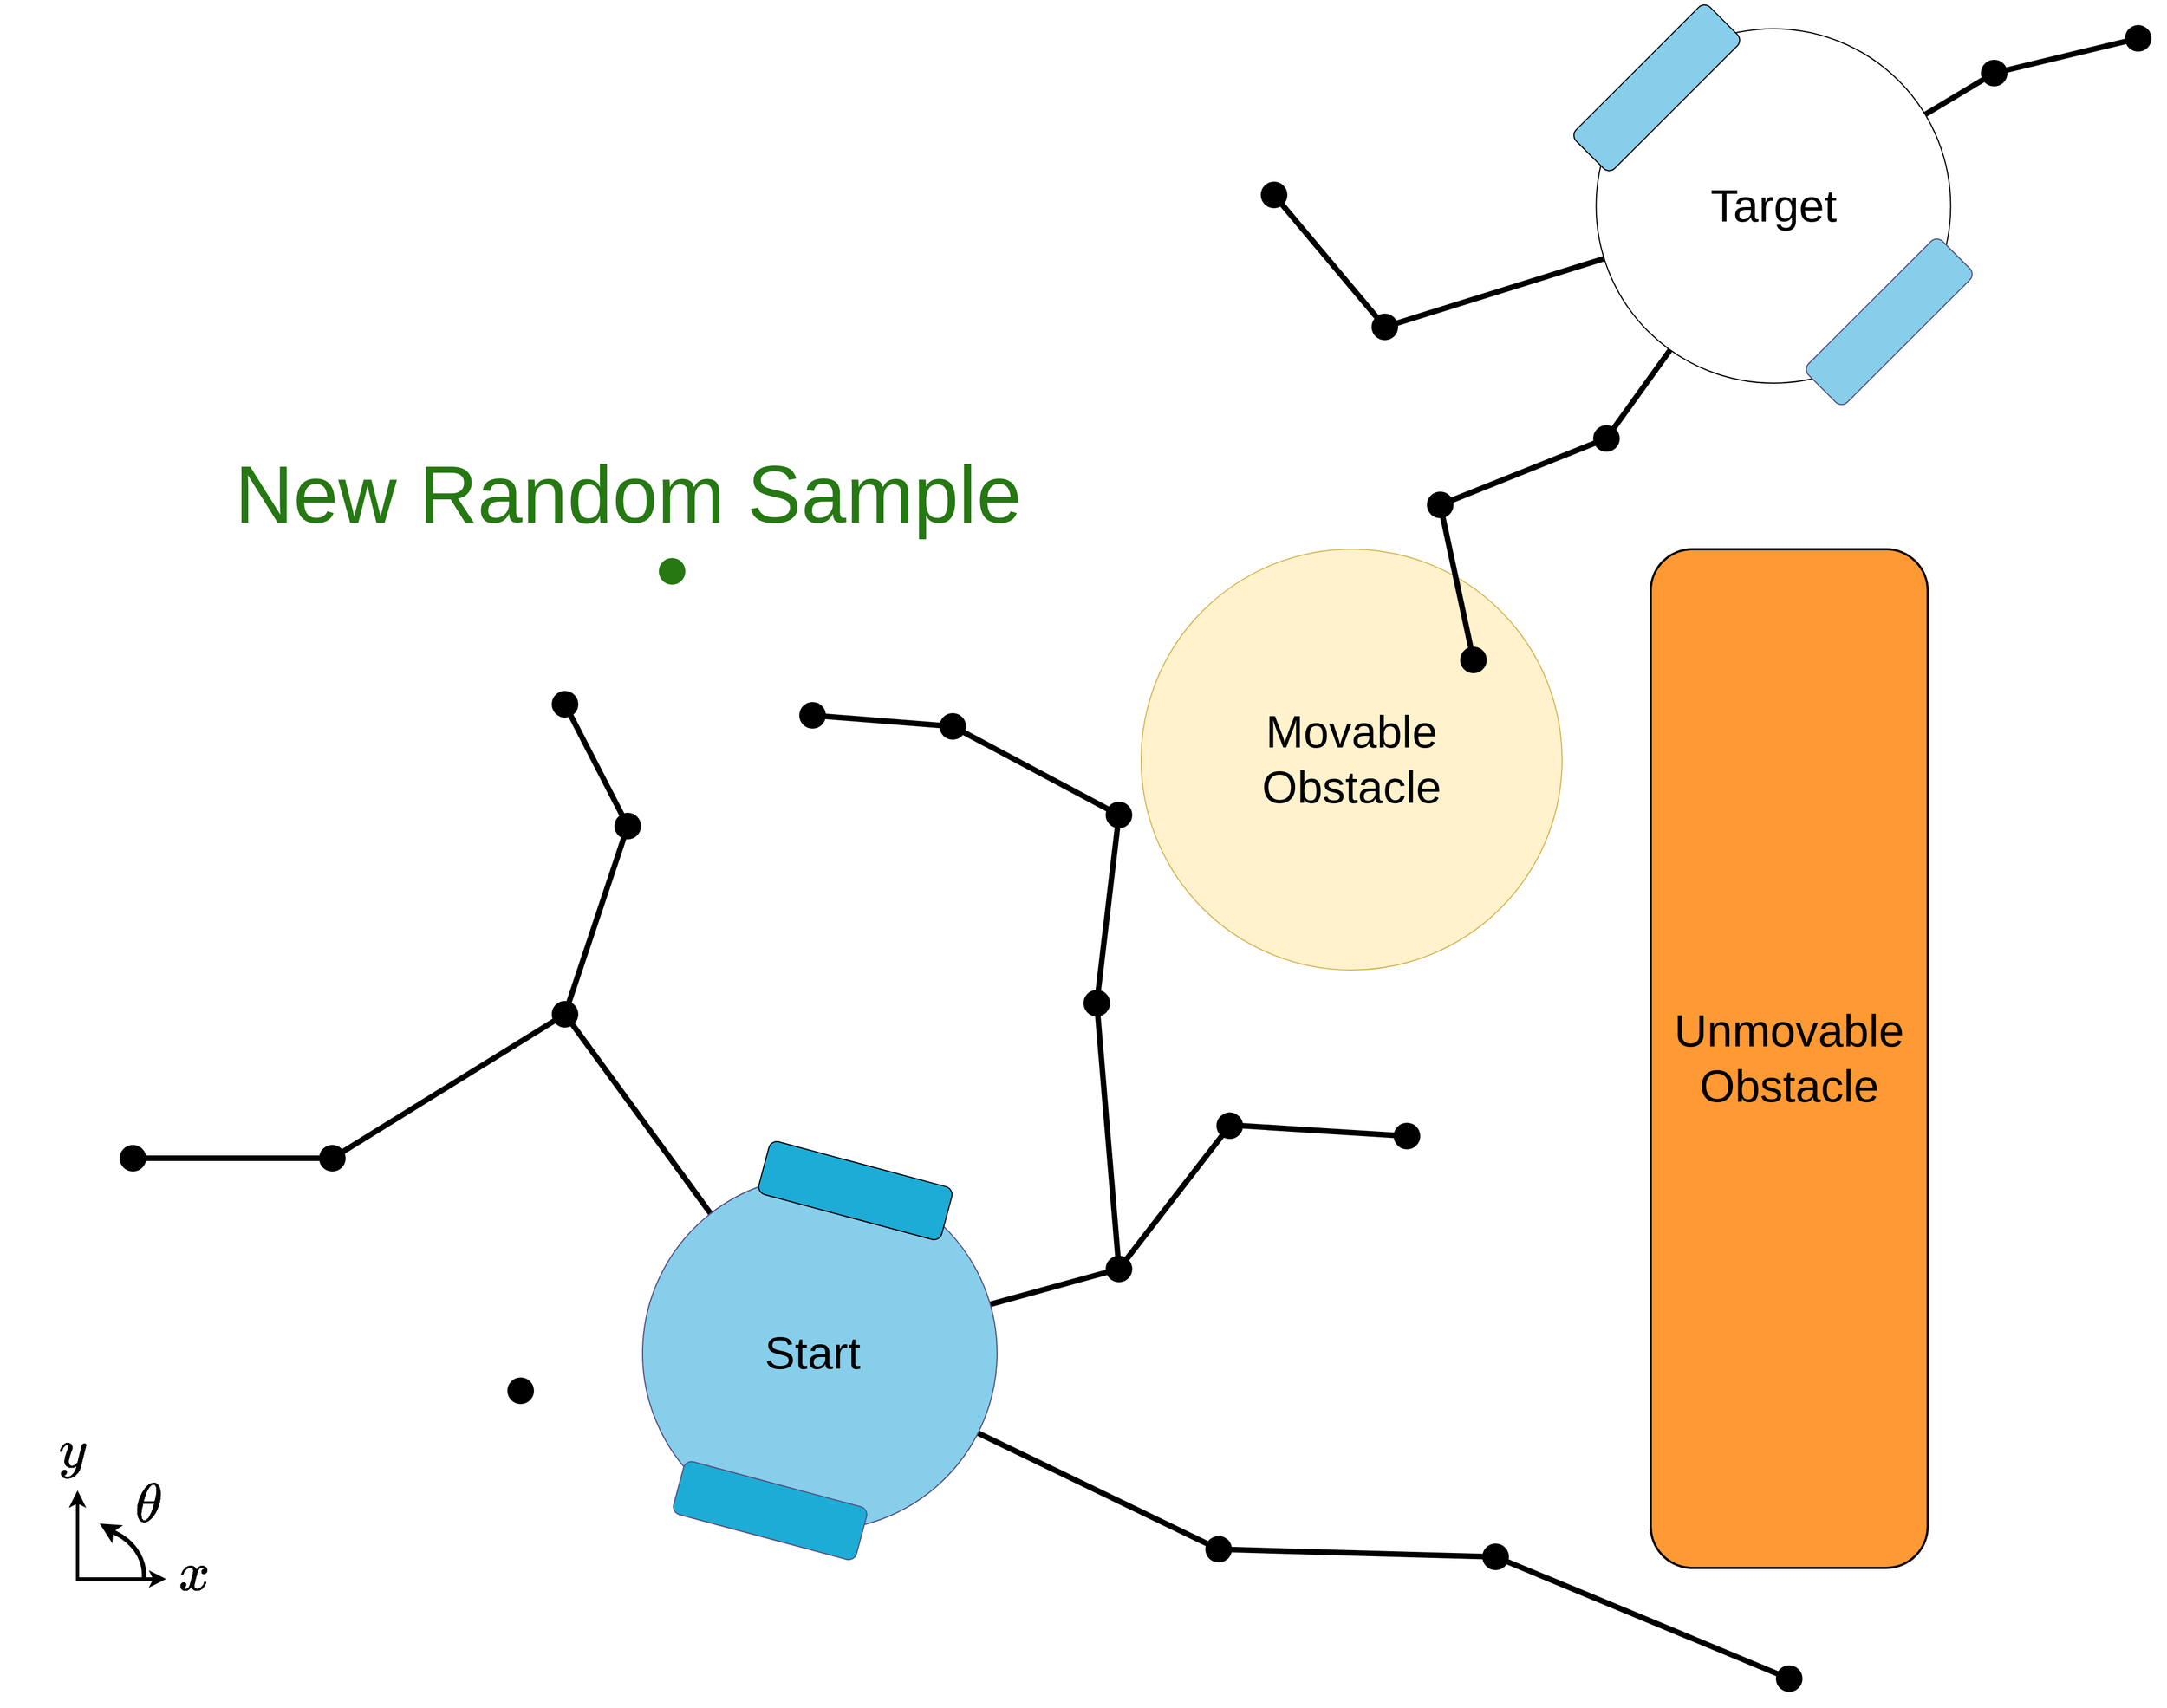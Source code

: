 <mxfile version="20.8.5" type="device"><diagram id="KiB-AufaJ31jpKkaHcrA" name="Page-1"><mxGraphModel dx="3240" dy="3382" grid="1" gridSize="10" guides="1" tooltips="1" connect="1" arrows="1" fold="1" page="1" pageScale="1" pageWidth="850" pageHeight="1100" math="1" shadow="0"><root><mxCell id="0"/><mxCell id="1" parent="0"/><mxCell id="sVk9f4SAbp3rtPKEbEiQ-156" value="" style="endArrow=none;html=1;rounded=0;fontSize=41;strokeWidth=5;" edge="1" parent="1" source="sVk9f4SAbp3rtPKEbEiQ-139" target="sVk9f4SAbp3rtPKEbEiQ-71"><mxGeometry width="50" height="50" relative="1" as="geometry"><mxPoint x="945" y="-679.27" as="sourcePoint"/><mxPoint x="655" y="-710" as="targetPoint"/><Array as="points"/></mxGeometry></mxCell><mxCell id="sVk9f4SAbp3rtPKEbEiQ-159" value="" style="endArrow=none;html=1;rounded=0;fontSize=41;strokeWidth=5;exitX=0.333;exitY=0.533;exitDx=0;exitDy=0;exitPerimeter=0;" edge="1" parent="1" source="sVk9f4SAbp3rtPKEbEiQ-140" target="sVk9f4SAbp3rtPKEbEiQ-71"><mxGeometry width="50" height="50" relative="1" as="geometry"><mxPoint x="975" y="-649.27" as="sourcePoint"/><mxPoint x="685" y="-680" as="targetPoint"/><Array as="points"/></mxGeometry></mxCell><mxCell id="sVk9f4SAbp3rtPKEbEiQ-120" value="" style="endArrow=none;html=1;rounded=0;fontSize=41;strokeWidth=5;startArrow=none;" edge="1" parent="1" source="sVk9f4SAbp3rtPKEbEiQ-118" target="sVk9f4SAbp3rtPKEbEiQ-71"><mxGeometry width="50" height="50" relative="1" as="geometry"><mxPoint x="200" y="-1080" as="sourcePoint"/><mxPoint x="-130" y="-1440" as="targetPoint"/></mxGeometry></mxCell><mxCell id="sVk9f4SAbp3rtPKEbEiQ-64" value="&lt;font style=&quot;font-size: 41px;&quot;&gt;Target&lt;br&gt;&lt;/font&gt;" style="ellipse;whiteSpace=wrap;html=1;aspect=fixed;fillColor=none;strokeWidth=1;" vertex="1" parent="1"><mxGeometry x="1130.73" y="-1970" width="320" height="320" as="geometry"/></mxCell><mxCell id="sVk9f4SAbp3rtPKEbEiQ-65" value="" style="rounded=1;whiteSpace=wrap;html=1;rotation=-45;fillColor=#87CEEB;" vertex="1" parent="1"><mxGeometry x="1100" y="-1941.34" width="170.91" height="49.27" as="geometry"/></mxCell><mxCell id="sVk9f4SAbp3rtPKEbEiQ-66" value="" style="rounded=1;whiteSpace=wrap;html=1;rotation=-45;fillColor=#87CEEB;strokeColor=#56517e;gradientColor=none;" vertex="1" parent="1"><mxGeometry x="1309.82" y="-1730" width="170.91" height="49.27" as="geometry"/></mxCell><mxCell id="sVk9f4SAbp3rtPKEbEiQ-67" value="" style="group;rotation=15;fillColor=none;" connectable="0" vertex="1" parent="1"><mxGeometry x="236.647" y="-959.353" width="370.706" height="370.706" as="geometry"/></mxCell><mxCell id="sVk9f4SAbp3rtPKEbEiQ-68" value="&lt;font style=&quot;font-size: 41px;&quot;&gt;&lt;br&gt;&lt;/font&gt;" style="ellipse;whiteSpace=wrap;html=1;aspect=fixed;fillColor=#87CEEB;strokeColor=#56517e;strokeWidth=1;rotation=25;" vertex="1" parent="sVk9f4SAbp3rtPKEbEiQ-67"><mxGeometry x="33.35" y="25.35" width="320" height="320" as="geometry"/></mxCell><mxCell id="sVk9f4SAbp3rtPKEbEiQ-69" value="" style="rounded=1;whiteSpace=wrap;html=1;rotation=15;fillColor=#1dacd6;" vertex="1" parent="sVk9f4SAbp3rtPKEbEiQ-67"><mxGeometry x="140" y="14" width="170.91" height="49.27" as="geometry"/></mxCell><mxCell id="sVk9f4SAbp3rtPKEbEiQ-70" value="" style="rounded=1;whiteSpace=wrap;html=1;rotation=15;fillColor=#1dacd6;strokeColor=#56517e;gradientColor=none;" vertex="1" parent="sVk9f4SAbp3rtPKEbEiQ-67"><mxGeometry x="63" y="303" width="170.91" height="49.27" as="geometry"/></mxCell><mxCell id="sVk9f4SAbp3rtPKEbEiQ-71" value="Start" style="text;html=1;align=center;verticalAlign=middle;resizable=0;points=[];autosize=1;strokeColor=none;fillColor=none;fontSize=41;" vertex="1" parent="1"><mxGeometry x="368.45" y="-804" width="110" height="60" as="geometry"/></mxCell><mxCell id="sVk9f4SAbp3rtPKEbEiQ-72" value="&lt;font style=&quot;font-size: 41px;&quot;&gt;Unmovable&lt;br&gt;Obstacle&lt;/font&gt;" style="rounded=1;whiteSpace=wrap;html=1;strokeWidth=2;fillColor=#FF9933;" vertex="1" parent="1"><mxGeometry x="1180" y="-1500" width="250" height="920" as="geometry"/></mxCell><mxCell id="sVk9f4SAbp3rtPKEbEiQ-73" value="" style="endArrow=classic;html=1;rounded=0;strokeWidth=3;" edge="1" parent="1"><mxGeometry width="50" height="50" relative="1" as="geometry"><mxPoint x="-240" y="-570" as="sourcePoint"/><mxPoint x="-240" y="-650" as="targetPoint"/></mxGeometry></mxCell><mxCell id="sVk9f4SAbp3rtPKEbEiQ-74" value="" style="endArrow=classic;html=1;rounded=0;strokeWidth=3;" edge="1" parent="1"><mxGeometry width="50" height="50" relative="1" as="geometry"><mxPoint x="-240" y="-570" as="sourcePoint"/><mxPoint x="-160" y="-570" as="targetPoint"/></mxGeometry></mxCell><mxCell id="sVk9f4SAbp3rtPKEbEiQ-75" value="" style="endArrow=none;html=1;rounded=0;strokeWidth=3;" edge="1" parent="1"><mxGeometry width="50" height="50" relative="1" as="geometry"><mxPoint x="-200" y="-570" as="sourcePoint"/><mxPoint x="-240" y="-610" as="targetPoint"/><Array as="points"><mxPoint x="-240" y="-570"/></Array></mxGeometry></mxCell><mxCell id="sVk9f4SAbp3rtPKEbEiQ-76" value="&lt;font style=&quot;font-size: 42px;&quot;&gt;$$y$$&lt;/font&gt;" style="text;html=1;align=center;verticalAlign=middle;resizable=0;points=[];autosize=1;strokeColor=none;fillColor=none;strokeWidth=6;" vertex="1" parent="1"><mxGeometry x="-310" y="-700" width="130" height="30" as="geometry"/></mxCell><mxCell id="sVk9f4SAbp3rtPKEbEiQ-77" value="" style="curved=1;endArrow=classic;html=1;rounded=0;strokeWidth=4;exitX=0.759;exitY=0.073;exitDx=0;exitDy=0;exitPerimeter=0;" edge="1" parent="1" source="sVk9f4SAbp3rtPKEbEiQ-78"><mxGeometry width="50" height="50" relative="1" as="geometry"><mxPoint x="-200" y="-600" as="sourcePoint"/><mxPoint x="-220" y="-620" as="targetPoint"/><Array as="points"/></mxGeometry></mxCell><mxCell id="sVk9f4SAbp3rtPKEbEiQ-78" value="" style="verticalLabelPosition=bottom;verticalAlign=top;html=1;shape=mxgraph.basic.arc;strokeColor=#000000;strokeWidth=4;startAngle=0.063;endAngle=0.264;shadow=0;" vertex="1" parent="1"><mxGeometry x="-280" y="-616.83" width="100" height="86.35" as="geometry"/></mxCell><mxCell id="sVk9f4SAbp3rtPKEbEiQ-79" value="&lt;span style=&quot;color: rgb(0, 0, 0); font-family: Helvetica; font-size: 42px; font-style: normal; font-variant-ligatures: normal; font-variant-caps: normal; font-weight: 400; letter-spacing: normal; orphans: 2; text-align: center; text-indent: 0px; text-transform: none; widows: 2; word-spacing: 0px; -webkit-text-stroke-width: 0px; background-color: rgb(248, 249, 250); text-decoration-thickness: initial; text-decoration-style: initial; text-decoration-color: initial; float: none; display: inline !important;&quot;&gt;$$\theta$$&lt;/span&gt;" style="text;whiteSpace=wrap;html=1;fontSize=42;strokeWidth=1;" vertex="1" parent="1"><mxGeometry x="-190" y="-710" width="45" height="50" as="geometry"/></mxCell><mxCell id="sVk9f4SAbp3rtPKEbEiQ-80" value="&lt;font style=&quot;font-size: 42px;&quot;&gt;$$x$$&lt;/font&gt;" style="text;html=1;align=center;verticalAlign=middle;resizable=0;points=[];autosize=1;strokeColor=none;fillColor=none;strokeWidth=2;" vertex="1" parent="1"><mxGeometry x="-200" y="-588.65" width="130" height="30" as="geometry"/></mxCell><mxCell id="sVk9f4SAbp3rtPKEbEiQ-113" value="&lt;font style=&quot;font-size: 41px;&quot;&gt;Movable&lt;br&gt;Obstacle&lt;/font&gt;" style="ellipse;whiteSpace=wrap;html=1;aspect=fixed;fillColor=#fff2cc;strokeColor=#d6b656;" vertex="1" parent="1"><mxGeometry x="720" y="-1500" width="380" height="380" as="geometry"/></mxCell><mxCell id="sVk9f4SAbp3rtPKEbEiQ-128" value="" style="endArrow=none;html=1;rounded=0;fontSize=41;entryX=0.45;entryY=0.6;entryDx=0;entryDy=0;entryPerimeter=0;strokeWidth=5;" edge="1" parent="1" source="sVk9f4SAbp3rtPKEbEiQ-137" target="sVk9f4SAbp3rtPKEbEiQ-144"><mxGeometry width="50" height="50" relative="1" as="geometry"><mxPoint x="510" y="-1860" as="sourcePoint"/><mxPoint x="390" y="-1744.63" as="targetPoint"/></mxGeometry></mxCell><mxCell id="sVk9f4SAbp3rtPKEbEiQ-130" value="" style="endArrow=none;html=1;rounded=0;fontSize=41;strokeWidth=5;" edge="1" parent="1" target="sVk9f4SAbp3rtPKEbEiQ-118"><mxGeometry width="50" height="50" relative="1" as="geometry"><mxPoint x="200" y="-1080" as="sourcePoint"/><mxPoint x="401.543" y="-804" as="targetPoint"/></mxGeometry></mxCell><mxCell id="sVk9f4SAbp3rtPKEbEiQ-118" value="" style="shape=waypoint;sketch=0;fillStyle=solid;size=6;pointerEvents=1;points=[];fillColor=none;resizable=0;rotatable=0;perimeter=centerPerimeter;snapToPoint=1;fontSize=41;strokeColor=#000000;strokeWidth=10;" vertex="1" parent="1"><mxGeometry x="180" y="-1100" width="40" height="40" as="geometry"/></mxCell><mxCell id="sVk9f4SAbp3rtPKEbEiQ-132" value="" style="shape=waypoint;sketch=0;fillStyle=solid;size=6;pointerEvents=1;points=[];fillColor=none;resizable=0;rotatable=0;perimeter=centerPerimeter;snapToPoint=1;fontSize=41;strokeColor=#000000;strokeWidth=10;" vertex="1" parent="1"><mxGeometry x="-210" y="-970" width="40" height="40" as="geometry"/></mxCell><mxCell id="sVk9f4SAbp3rtPKEbEiQ-133" value="" style="shape=waypoint;sketch=0;fillStyle=solid;size=6;pointerEvents=1;points=[];fillColor=none;resizable=0;rotatable=0;perimeter=centerPerimeter;snapToPoint=1;fontSize=41;strokeColor=#000000;strokeWidth=10;" vertex="1" parent="1"><mxGeometry x="-30" y="-970" width="40" height="40" as="geometry"/></mxCell><mxCell id="sVk9f4SAbp3rtPKEbEiQ-136" value="" style="shape=waypoint;sketch=0;fillStyle=solid;size=6;pointerEvents=1;points=[];fillColor=none;resizable=0;rotatable=0;perimeter=centerPerimeter;snapToPoint=1;fontSize=41;strokeColor=#000000;strokeWidth=10;" vertex="1" parent="1"><mxGeometry x="920" y="-1720.73" width="40" height="40" as="geometry"/></mxCell><mxCell id="sVk9f4SAbp3rtPKEbEiQ-137" value="" style="shape=waypoint;sketch=0;fillStyle=solid;size=6;pointerEvents=1;points=[];fillColor=none;resizable=0;rotatable=0;perimeter=centerPerimeter;snapToPoint=1;fontSize=41;strokeColor=#000000;strokeWidth=10;" vertex="1" parent="1"><mxGeometry x="1600" y="-1981.34" width="40" height="40" as="geometry"/></mxCell><mxCell id="sVk9f4SAbp3rtPKEbEiQ-139" value="" style="shape=waypoint;sketch=0;fillStyle=solid;size=6;pointerEvents=1;points=[];fillColor=none;resizable=0;rotatable=0;perimeter=centerPerimeter;snapToPoint=1;fontSize=41;strokeColor=#000000;strokeWidth=10;" vertex="1" parent="1"><mxGeometry x="770" y="-616.83" width="40" height="40" as="geometry"/></mxCell><mxCell id="sVk9f4SAbp3rtPKEbEiQ-140" value="" style="shape=waypoint;sketch=0;fillStyle=solid;size=6;pointerEvents=1;points=[];fillColor=none;resizable=0;rotatable=0;perimeter=centerPerimeter;snapToPoint=1;fontSize=41;strokeColor=#000000;strokeWidth=10;" vertex="1" parent="1"><mxGeometry x="680" y="-870" width="40" height="40" as="geometry"/></mxCell><mxCell id="sVk9f4SAbp3rtPKEbEiQ-141" value="" style="shape=waypoint;sketch=0;fillStyle=solid;size=6;pointerEvents=1;points=[];fillColor=none;resizable=0;rotatable=0;perimeter=centerPerimeter;snapToPoint=1;fontSize=41;strokeColor=#000000;strokeWidth=10;" vertex="1" parent="1"><mxGeometry x="1285" y="-500" width="40" height="40" as="geometry"/></mxCell><mxCell id="sVk9f4SAbp3rtPKEbEiQ-142" value="" style="shape=waypoint;sketch=0;fillStyle=solid;size=6;pointerEvents=1;points=[];fillColor=none;resizable=0;rotatable=0;perimeter=centerPerimeter;snapToPoint=1;fontSize=41;strokeColor=#000000;strokeWidth=10;" vertex="1" parent="1"><mxGeometry x="1020" y="-610" width="40" height="40" as="geometry"/></mxCell><mxCell id="sVk9f4SAbp3rtPKEbEiQ-143" value="" style="shape=waypoint;sketch=0;fillStyle=solid;size=6;pointerEvents=1;points=[];fillColor=none;resizable=0;rotatable=0;perimeter=centerPerimeter;snapToPoint=1;fontSize=41;strokeColor=#000000;strokeWidth=10;" vertex="1" parent="1"><mxGeometry x="1120" y="-1620" width="40" height="40" as="geometry"/></mxCell><mxCell id="sVk9f4SAbp3rtPKEbEiQ-144" value="" style="shape=waypoint;sketch=0;fillStyle=solid;size=6;pointerEvents=1;points=[];fillColor=none;resizable=0;rotatable=0;perimeter=centerPerimeter;snapToPoint=1;fontSize=41;strokeColor=#000000;strokeWidth=10;" vertex="1" parent="1"><mxGeometry x="1470" y="-1950" width="40" height="40" as="geometry"/></mxCell><mxCell id="sVk9f4SAbp3rtPKEbEiQ-145" value="" style="shape=waypoint;sketch=0;fillStyle=solid;size=6;pointerEvents=1;points=[];fillColor=none;resizable=0;rotatable=0;perimeter=centerPerimeter;snapToPoint=1;fontSize=41;strokeColor=#000000;strokeWidth=10;" vertex="1" parent="1"><mxGeometry x="1000" y="-1420" width="40" height="40" as="geometry"/></mxCell><mxCell id="sVk9f4SAbp3rtPKEbEiQ-146" value="" style="shape=waypoint;sketch=0;fillStyle=solid;size=6;pointerEvents=1;points=[];fillColor=none;resizable=0;rotatable=0;perimeter=centerPerimeter;snapToPoint=1;fontSize=41;strokeColor=#000000;strokeWidth=10;" vertex="1" parent="1"><mxGeometry x="970" y="-1560" width="40" height="40" as="geometry"/></mxCell><mxCell id="sVk9f4SAbp3rtPKEbEiQ-147" value="" style="shape=waypoint;sketch=0;fillStyle=solid;size=6;pointerEvents=1;points=[];fillColor=none;resizable=0;rotatable=0;perimeter=centerPerimeter;snapToPoint=1;fontSize=41;strokeColor=#000000;strokeWidth=10;" vertex="1" parent="1"><mxGeometry x="180" y="-1380" width="40" height="40" as="geometry"/></mxCell><mxCell id="sVk9f4SAbp3rtPKEbEiQ-148" value="" style="endArrow=none;html=1;rounded=0;fontSize=41;strokeWidth=5;startArrow=none;exitX=0;exitY=0.05;exitDx=0;exitDy=0;exitPerimeter=0;" edge="1" parent="1" source="sVk9f4SAbp3rtPKEbEiQ-143" target="sVk9f4SAbp3rtPKEbEiQ-64"><mxGeometry width="50" height="50" relative="1" as="geometry"><mxPoint x="210" y="-1070" as="sourcePoint"/><mxPoint x="411.543" y="-794" as="targetPoint"/></mxGeometry></mxCell><mxCell id="sVk9f4SAbp3rtPKEbEiQ-152" value="" style="endArrow=none;html=1;rounded=0;fontSize=41;entryX=0.678;entryY=0.385;entryDx=0;entryDy=0;entryPerimeter=0;strokeWidth=5;exitX=0.428;exitY=0.503;exitDx=0;exitDy=0;exitPerimeter=0;" edge="1" parent="1" source="sVk9f4SAbp3rtPKEbEiQ-143" target="sVk9f4SAbp3rtPKEbEiQ-146"><mxGeometry width="50" height="50" relative="1" as="geometry"><mxPoint x="880" y="-1819.27" as="sourcePoint"/><mxPoint x="590" y="-1850.0" as="targetPoint"/><Array as="points"/></mxGeometry></mxCell><mxCell id="sVk9f4SAbp3rtPKEbEiQ-153" value="" style="endArrow=none;html=1;rounded=0;fontSize=41;strokeWidth=5;startArrow=none;" edge="1" parent="1" source="sVk9f4SAbp3rtPKEbEiQ-138"><mxGeometry width="50" height="50" relative="1" as="geometry"><mxPoint x="890" y="-1809.27" as="sourcePoint"/><mxPoint x="840" y="-1820" as="targetPoint"/><Array as="points"><mxPoint x="840" y="-1820"/></Array></mxGeometry></mxCell><mxCell id="sVk9f4SAbp3rtPKEbEiQ-154" value="" style="endArrow=none;html=1;rounded=0;fontSize=41;strokeWidth=5;" edge="1" parent="1" source="sVk9f4SAbp3rtPKEbEiQ-144" target="sVk9f4SAbp3rtPKEbEiQ-64"><mxGeometry width="50" height="50" relative="1" as="geometry"><mxPoint x="900" y="-1799.27" as="sourcePoint"/><mxPoint x="610" y="-1830.0" as="targetPoint"/><Array as="points"/></mxGeometry></mxCell><mxCell id="sVk9f4SAbp3rtPKEbEiQ-155" value="" style="endArrow=none;html=1;rounded=0;fontSize=41;entryX=0.604;entryY=0.492;entryDx=0;entryDy=0;entryPerimeter=0;strokeWidth=5;" edge="1" parent="1" source="sVk9f4SAbp3rtPKEbEiQ-64" target="sVk9f4SAbp3rtPKEbEiQ-136"><mxGeometry width="50" height="50" relative="1" as="geometry"><mxPoint x="910" y="-1789.27" as="sourcePoint"/><mxPoint x="620" y="-1820.0" as="targetPoint"/><Array as="points"/></mxGeometry></mxCell><mxCell id="sVk9f4SAbp3rtPKEbEiQ-157" value="" style="endArrow=none;html=1;rounded=0;fontSize=41;strokeWidth=5;" edge="1" parent="1" source="sVk9f4SAbp3rtPKEbEiQ-142" target="sVk9f4SAbp3rtPKEbEiQ-139"><mxGeometry width="50" height="50" relative="1" as="geometry"><mxPoint x="955" y="-669.27" as="sourcePoint"/><mxPoint x="665" y="-700" as="targetPoint"/><Array as="points"/></mxGeometry></mxCell><mxCell id="sVk9f4SAbp3rtPKEbEiQ-160" value="" style="endArrow=none;html=1;rounded=0;fontSize=41;entryX=0.458;entryY=0.783;entryDx=0;entryDy=0;entryPerimeter=0;strokeWidth=5;" edge="1" parent="1" source="sVk9f4SAbp3rtPKEbEiQ-141" target="sVk9f4SAbp3rtPKEbEiQ-142"><mxGeometry width="50" height="50" relative="1" as="geometry"><mxPoint x="985" y="-639.27" as="sourcePoint"/><mxPoint x="695" y="-670" as="targetPoint"/><Array as="points"/></mxGeometry></mxCell><mxCell id="sVk9f4SAbp3rtPKEbEiQ-161" value="" style="endArrow=none;html=1;rounded=0;fontSize=41;entryX=0.825;entryY=1.136;entryDx=0;entryDy=0;entryPerimeter=0;strokeWidth=5;exitX=0.575;exitY=1.207;exitDx=0;exitDy=0;exitPerimeter=0;" edge="1" parent="1" source="sVk9f4SAbp3rtPKEbEiQ-146" target="sVk9f4SAbp3rtPKEbEiQ-145"><mxGeometry width="50" height="50" relative="1" as="geometry"><mxPoint x="995" y="-629.27" as="sourcePoint"/><mxPoint x="705" y="-660" as="targetPoint"/><Array as="points"/></mxGeometry></mxCell><mxCell id="sVk9f4SAbp3rtPKEbEiQ-162" value="" style="endArrow=none;html=1;rounded=0;fontSize=41;strokeWidth=5;startArrow=none;" edge="1" parent="1" target="sVk9f4SAbp3rtPKEbEiQ-133"><mxGeometry width="50" height="50" relative="1" as="geometry"><mxPoint x="-200" y="-950" as="sourcePoint"/><mxPoint x="411.543" y="-794.0" as="targetPoint"/></mxGeometry></mxCell><mxCell id="sVk9f4SAbp3rtPKEbEiQ-163" value="" style="endArrow=none;html=1;rounded=0;fontSize=41;strokeWidth=5;startArrow=none;" edge="1" parent="1" source="sVk9f4SAbp3rtPKEbEiQ-133" target="sVk9f4SAbp3rtPKEbEiQ-118"><mxGeometry width="50" height="50" relative="1" as="geometry"><mxPoint x="220" y="-1060" as="sourcePoint"/><mxPoint x="421.543" y="-784.0" as="targetPoint"/></mxGeometry></mxCell><mxCell id="sVk9f4SAbp3rtPKEbEiQ-164" value="" style="endArrow=none;html=1;rounded=0;fontSize=41;strokeWidth=5;startArrow=none;entryX=0.484;entryY=0.57;entryDx=0;entryDy=0;entryPerimeter=0;" edge="1" parent="1" source="sVk9f4SAbp3rtPKEbEiQ-118" target="sVk9f4SAbp3rtPKEbEiQ-135"><mxGeometry width="50" height="50" relative="1" as="geometry"><mxPoint x="230" y="-1050" as="sourcePoint"/><mxPoint x="270" y="-1240" as="targetPoint"/></mxGeometry></mxCell><mxCell id="sVk9f4SAbp3rtPKEbEiQ-165" value="" style="endArrow=none;html=1;rounded=0;fontSize=41;strokeWidth=5;startArrow=none;exitDx=0;exitDy=0;exitPerimeter=0;" edge="1" parent="1" source="sVk9f4SAbp3rtPKEbEiQ-135"><mxGeometry width="50" height="50" relative="1" as="geometry"><mxPoint x="240" y="-1040" as="sourcePoint"/><mxPoint x="260" y="-1240" as="targetPoint"/></mxGeometry></mxCell><mxCell id="sVk9f4SAbp3rtPKEbEiQ-167" value="" style="endArrow=none;html=1;rounded=0;fontSize=41;strokeWidth=5;startArrow=none;" edge="1" parent="1" target="sVk9f4SAbp3rtPKEbEiQ-135"><mxGeometry width="50" height="50" relative="1" as="geometry"><mxPoint x="200" y="-1360" as="sourcePoint"/><mxPoint x="260" y="-1240" as="targetPoint"/></mxGeometry></mxCell><mxCell id="sVk9f4SAbp3rtPKEbEiQ-135" value="" style="shape=waypoint;sketch=0;fillStyle=solid;size=6;pointerEvents=1;points=[];fillColor=none;resizable=0;rotatable=0;perimeter=centerPerimeter;snapToPoint=1;fontSize=41;strokeColor=#000000;strokeWidth=10;" vertex="1" parent="1"><mxGeometry x="236.65" y="-1270" width="40" height="40" as="geometry"/></mxCell><mxCell id="sVk9f4SAbp3rtPKEbEiQ-168" value="" style="endArrow=none;html=1;rounded=0;fontSize=41;strokeWidth=5;" edge="1" parent="1" source="sVk9f4SAbp3rtPKEbEiQ-136" target="sVk9f4SAbp3rtPKEbEiQ-138"><mxGeometry width="50" height="50" relative="1" as="geometry"><mxPoint x="940" y="-1700.73" as="sourcePoint"/><mxPoint x="850" y="-1790" as="targetPoint"/><Array as="points"/></mxGeometry></mxCell><mxCell id="sVk9f4SAbp3rtPKEbEiQ-138" value="" style="shape=waypoint;sketch=0;fillStyle=solid;size=6;pointerEvents=1;points=[];fillColor=none;resizable=0;rotatable=0;perimeter=centerPerimeter;snapToPoint=1;fontSize=41;strokeColor=#000000;strokeWidth=10;" vertex="1" parent="1"><mxGeometry x="820" y="-1840" width="40" height="40" as="geometry"/></mxCell><mxCell id="sVk9f4SAbp3rtPKEbEiQ-169" value="" style="shape=waypoint;sketch=0;fillStyle=solid;size=6;pointerEvents=1;points=[];fillColor=none;resizable=0;rotatable=0;perimeter=centerPerimeter;snapToPoint=1;fontSize=41;strokeColor=#267813;strokeWidth=10;" vertex="1" parent="1"><mxGeometry x="276.65" y="-1500" width="40" height="40" as="geometry"/></mxCell><mxCell id="sVk9f4SAbp3rtPKEbEiQ-170" value="&lt;div style=&quot;text-align: center;&quot;&gt;&lt;span style=&quot;background-color: initial;&quot;&gt;&lt;font color=&quot;#267813&quot; style=&quot;font-size: 73px;&quot;&gt;New Random Sample&lt;/font&gt;&lt;/span&gt;&lt;/div&gt;" style="text;whiteSpace=wrap;html=1;fontSize=41;" vertex="1" parent="1"><mxGeometry x="-100" y="-1600" width="880" height="70" as="geometry"/></mxCell><mxCell id="sVk9f4SAbp3rtPKEbEiQ-172" value="" style="shape=waypoint;sketch=0;fillStyle=solid;size=6;pointerEvents=1;points=[];fillColor=none;resizable=0;rotatable=0;perimeter=centerPerimeter;snapToPoint=1;fontSize=41;strokeColor=#000000;strokeWidth=10;" vertex="1" parent="1"><mxGeometry x="780" y="-999.35" width="40" height="40" as="geometry"/></mxCell><mxCell id="sVk9f4SAbp3rtPKEbEiQ-175" value="" style="shape=waypoint;sketch=0;fillStyle=solid;size=6;pointerEvents=1;points=[];fillColor=none;resizable=0;rotatable=0;perimeter=centerPerimeter;snapToPoint=1;fontSize=41;strokeColor=#000000;strokeWidth=10;" vertex="1" parent="1"><mxGeometry x="940" y="-990" width="40" height="40" as="geometry"/></mxCell><mxCell id="sVk9f4SAbp3rtPKEbEiQ-176" value="" style="shape=waypoint;sketch=0;fillStyle=solid;size=6;pointerEvents=1;points=[];fillColor=none;resizable=0;rotatable=0;perimeter=centerPerimeter;snapToPoint=1;fontSize=41;strokeColor=#000000;strokeWidth=10;" vertex="1" parent="1"><mxGeometry x="140" y="-760" width="40" height="40" as="geometry"/></mxCell><mxCell id="sVk9f4SAbp3rtPKEbEiQ-177" value="" style="shape=waypoint;sketch=0;fillStyle=solid;size=6;pointerEvents=1;points=[];fillColor=none;resizable=0;rotatable=0;perimeter=centerPerimeter;snapToPoint=1;fontSize=41;strokeColor=#000000;strokeWidth=10;" vertex="1" parent="1"><mxGeometry x="660" y="-1110" width="40" height="40" as="geometry"/></mxCell><mxCell id="sVk9f4SAbp3rtPKEbEiQ-178" value="" style="shape=waypoint;sketch=0;fillStyle=solid;size=6;pointerEvents=1;points=[];fillColor=none;resizable=0;rotatable=0;perimeter=centerPerimeter;snapToPoint=1;fontSize=41;strokeColor=#000000;strokeWidth=10;" vertex="1" parent="1"><mxGeometry x="680" y="-1280" width="40" height="40" as="geometry"/></mxCell><mxCell id="sVk9f4SAbp3rtPKEbEiQ-179" value="" style="shape=waypoint;sketch=0;fillStyle=solid;size=6;pointerEvents=1;points=[];fillColor=none;resizable=0;rotatable=0;perimeter=centerPerimeter;snapToPoint=1;fontSize=41;strokeColor=#000000;strokeWidth=10;" vertex="1" parent="1"><mxGeometry x="403.45" y="-1370" width="40" height="40" as="geometry"/></mxCell><mxCell id="sVk9f4SAbp3rtPKEbEiQ-180" value="" style="shape=waypoint;sketch=0;fillStyle=solid;size=6;pointerEvents=1;points=[];fillColor=none;resizable=0;rotatable=0;perimeter=centerPerimeter;snapToPoint=1;fontSize=41;strokeColor=#000000;strokeWidth=10;" vertex="1" parent="1"><mxGeometry x="530" y="-1360" width="40" height="40" as="geometry"/></mxCell><mxCell id="sVk9f4SAbp3rtPKEbEiQ-181" value="" style="endArrow=none;html=1;rounded=0;fontSize=41;strokeWidth=5;exitX=0.667;exitY=0.559;exitDx=0;exitDy=0;exitPerimeter=0;entryX=0.625;entryY=0.617;entryDx=0;entryDy=0;entryPerimeter=0;" edge="1" parent="1" source="sVk9f4SAbp3rtPKEbEiQ-172" target="sVk9f4SAbp3rtPKEbEiQ-140"><mxGeometry width="50" height="50" relative="1" as="geometry"><mxPoint x="710" y="-840" as="sourcePoint"/><mxPoint x="488.45" y="-779.115" as="targetPoint"/><Array as="points"/></mxGeometry></mxCell><mxCell id="sVk9f4SAbp3rtPKEbEiQ-182" value="" style="endArrow=none;html=1;rounded=0;fontSize=41;strokeWidth=5;exitX=0.375;exitY=0.45;exitDx=0;exitDy=0;exitPerimeter=0;" edge="1" parent="1" source="sVk9f4SAbp3rtPKEbEiQ-175"><mxGeometry width="50" height="50" relative="1" as="geometry"><mxPoint x="720" y="-830" as="sourcePoint"/><mxPoint x="800" y="-980" as="targetPoint"/><Array as="points"/></mxGeometry></mxCell><mxCell id="sVk9f4SAbp3rtPKEbEiQ-183" value="" style="endArrow=none;html=1;rounded=0;fontSize=41;strokeWidth=5;" edge="1" parent="1" source="sVk9f4SAbp3rtPKEbEiQ-177" target="sVk9f4SAbp3rtPKEbEiQ-140"><mxGeometry width="50" height="50" relative="1" as="geometry"><mxPoint x="730" y="-820" as="sourcePoint"/><mxPoint x="508.45" y="-759.115" as="targetPoint"/><Array as="points"/></mxGeometry></mxCell><mxCell id="sVk9f4SAbp3rtPKEbEiQ-184" value="" style="endArrow=none;html=1;rounded=0;fontSize=41;strokeWidth=5;exitX=0.458;exitY=0.7;exitDx=0;exitDy=0;exitPerimeter=0;entryX=0.5;entryY=0.45;entryDx=0;entryDy=0;entryPerimeter=0;" edge="1" parent="1" source="sVk9f4SAbp3rtPKEbEiQ-178" target="sVk9f4SAbp3rtPKEbEiQ-177"><mxGeometry width="50" height="50" relative="1" as="geometry"><mxPoint x="740" y="-810" as="sourcePoint"/><mxPoint x="518.45" y="-749.115" as="targetPoint"/><Array as="points"/></mxGeometry></mxCell><mxCell id="sVk9f4SAbp3rtPKEbEiQ-185" value="" style="endArrow=none;html=1;rounded=0;fontSize=41;strokeWidth=5;exitX=0.375;exitY=0.7;exitDx=0;exitDy=0;exitPerimeter=0;" edge="1" parent="1" source="sVk9f4SAbp3rtPKEbEiQ-180" target="sVk9f4SAbp3rtPKEbEiQ-178"><mxGeometry width="50" height="50" relative="1" as="geometry"><mxPoint x="750" y="-800" as="sourcePoint"/><mxPoint x="528.45" y="-739.115" as="targetPoint"/><Array as="points"/></mxGeometry></mxCell><mxCell id="sVk9f4SAbp3rtPKEbEiQ-186" value="" style="endArrow=none;html=1;rounded=0;fontSize=41;strokeWidth=5;exitX=0.58;exitY=0.742;exitDx=0;exitDy=0;exitPerimeter=0;" edge="1" parent="1" source="sVk9f4SAbp3rtPKEbEiQ-179" target="sVk9f4SAbp3rtPKEbEiQ-180"><mxGeometry width="50" height="50" relative="1" as="geometry"><mxPoint x="760" y="-790" as="sourcePoint"/><mxPoint x="590" y="-930" as="targetPoint"/><Array as="points"/></mxGeometry></mxCell></root></mxGraphModel></diagram></mxfile>